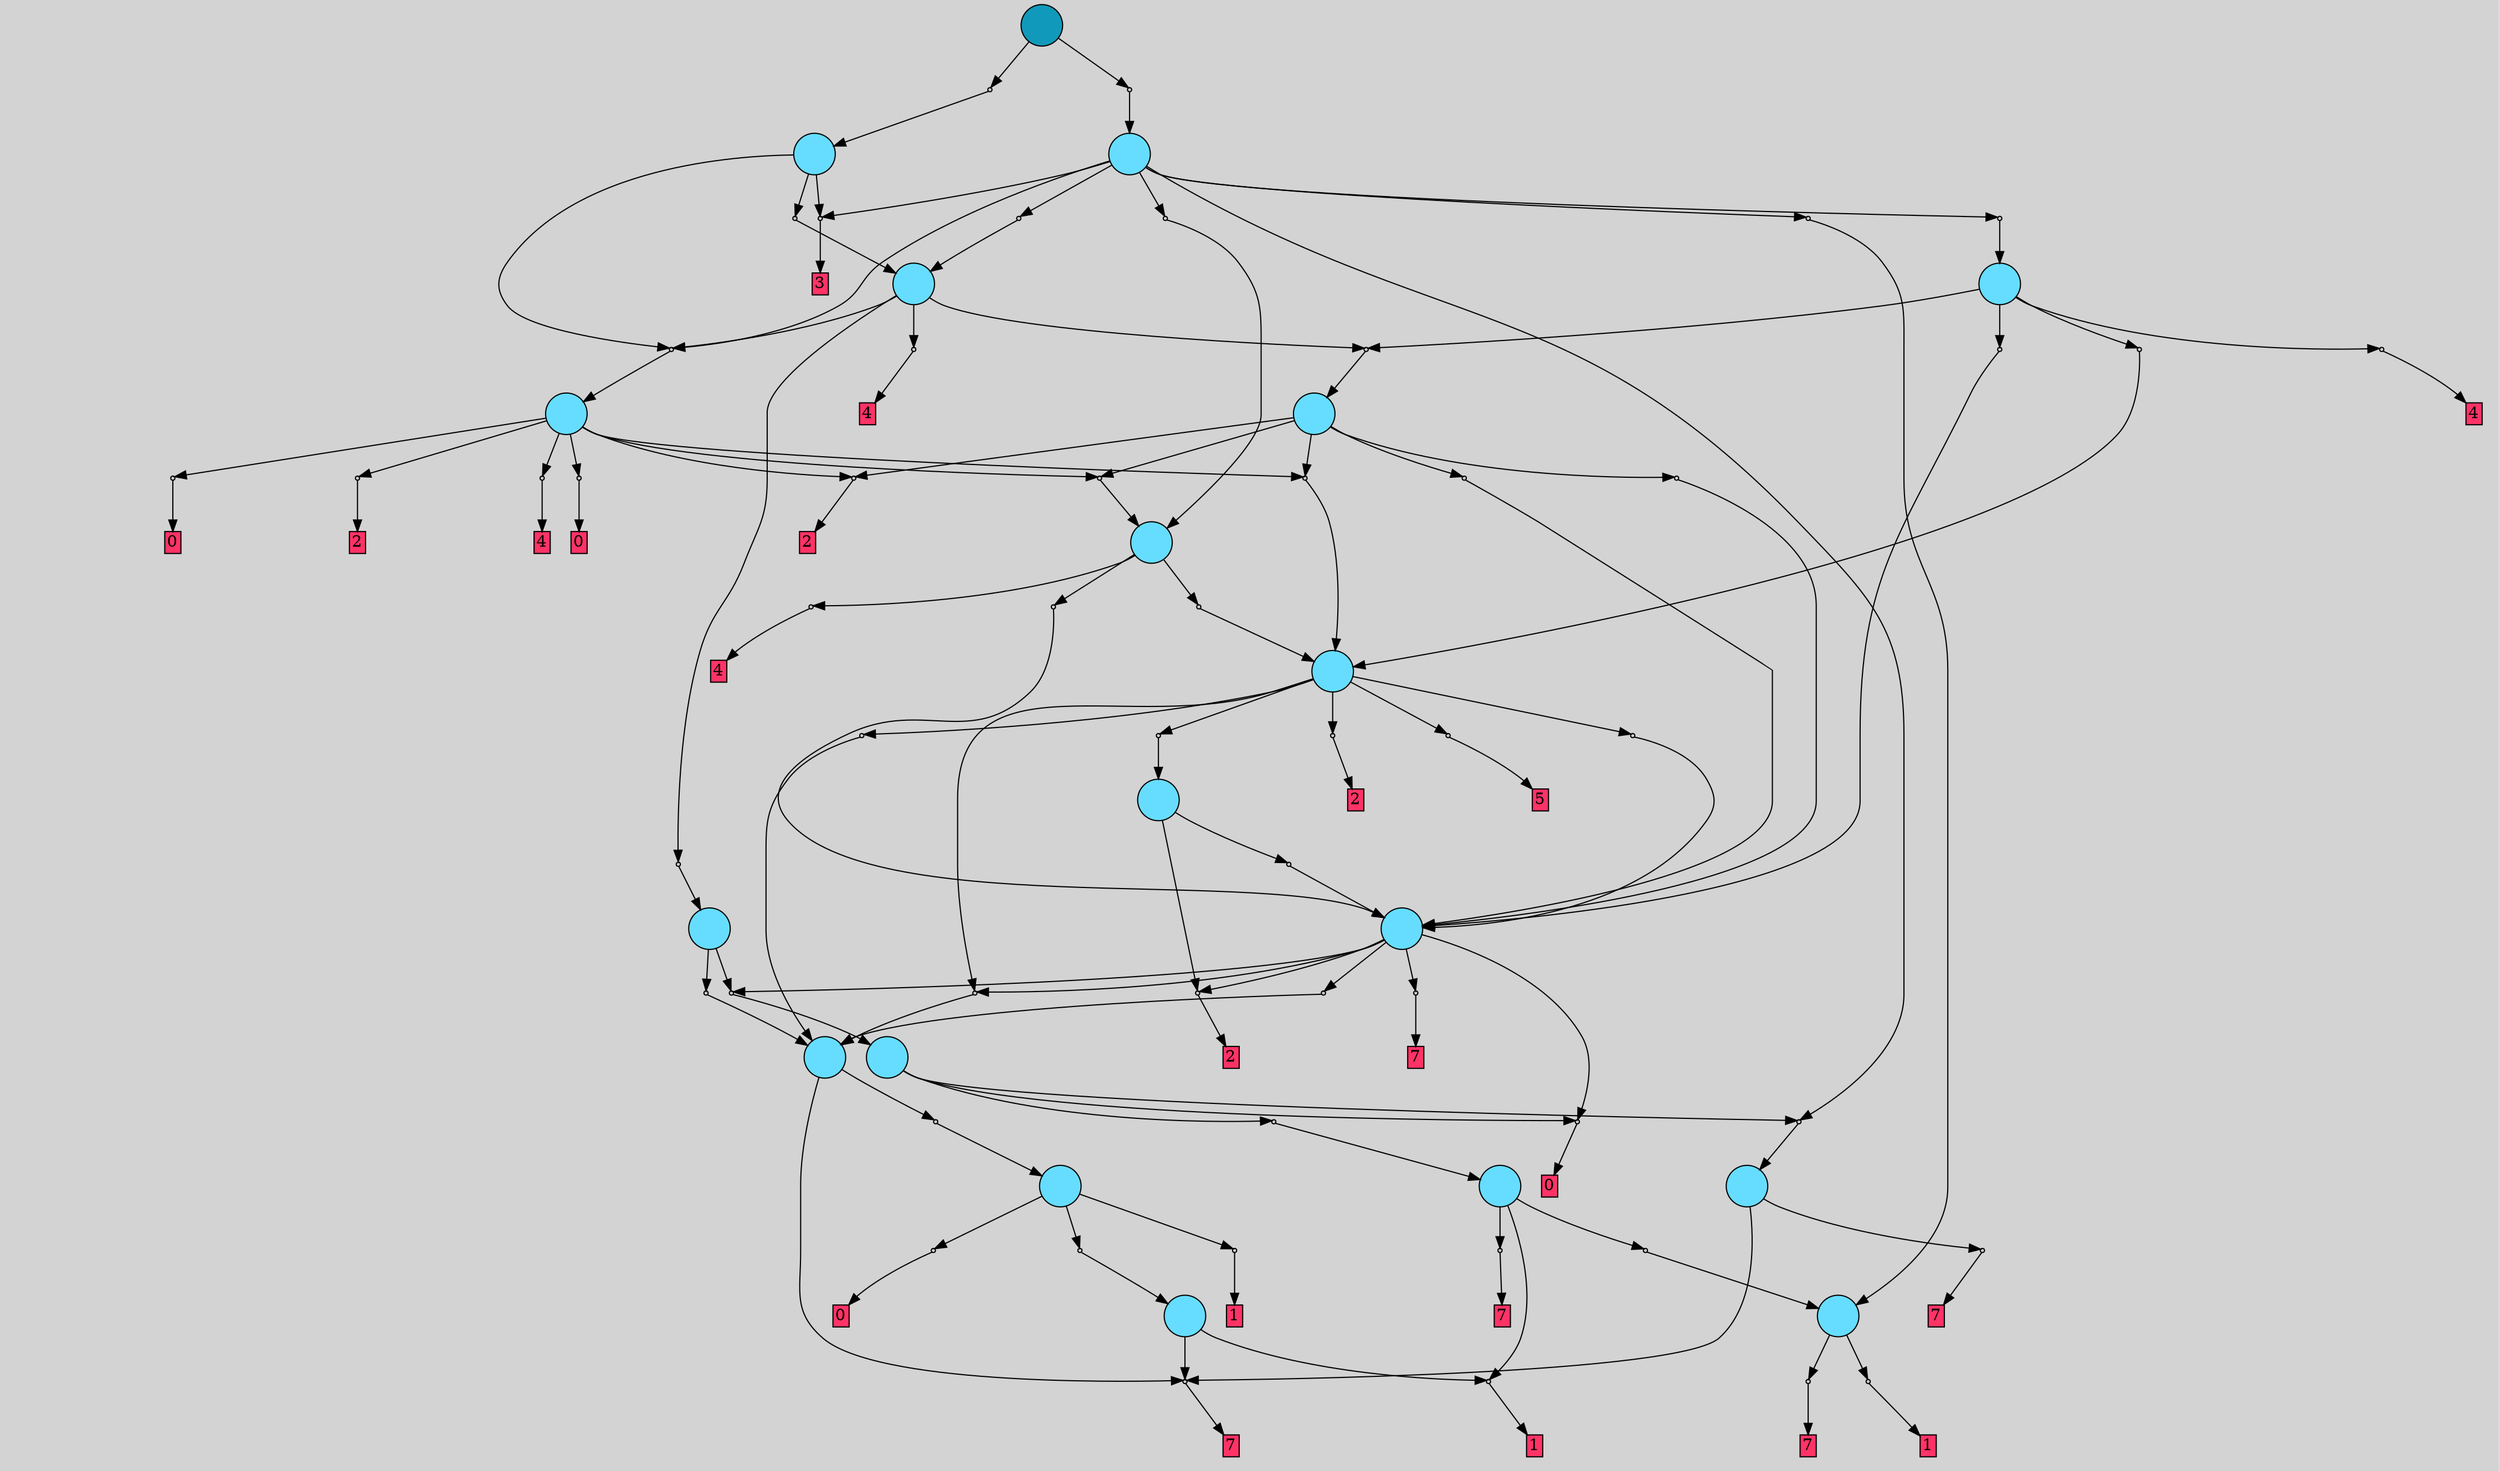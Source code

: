 // File exported with GEGELATI v1.3.1
// On the 2024-07-15 14:43:12
// With the File::TPGGraphDotExporter
digraph{
	graph[pad = "0.212, 0.055" bgcolor = lightgray]
	node[shape=circle style = filled label = ""]
		T0 [fillcolor="#66ddff"]
		T1 [fillcolor="#66ddff"]
		T2 [fillcolor="#66ddff"]
		T3 [fillcolor="#66ddff"]
		T4 [fillcolor="#66ddff"]
		T5 [fillcolor="#66ddff"]
		T6 [fillcolor="#66ddff"]
		T7 [fillcolor="#66ddff"]
		T8 [fillcolor="#66ddff"]
		T9 [fillcolor="#66ddff"]
		T10 [fillcolor="#66ddff"]
		T11 [fillcolor="#66ddff"]
		T12 [fillcolor="#66ddff"]
		T13 [fillcolor="#66ddff"]
		T14 [fillcolor="#66ddff"]
		T15 [fillcolor="#66ddff"]
		T16 [fillcolor="#66ddff"]
		T17 [fillcolor="#66ddff"]
		T18 [fillcolor="#1199bb"]
		P0 [fillcolor="#cccccc" shape=point] //
		I0 [shape=box style=invis label="7|0&2|7#0|7&#92;n"]
		P0 -> I0[style=invis]
		A0 [fillcolor="#ff3366" shape=box margin=0.03 width=0 height=0 label="7"]
		T0 -> P0 -> A0
		P1 [fillcolor="#cccccc" shape=point] //
		I1 [shape=box style=invis label=""]
		P1 -> I1[style=invis]
		A1 [fillcolor="#ff3366" shape=box margin=0.03 width=0 height=0 label="1"]
		T0 -> P1 -> A1
		P2 [fillcolor="#cccccc" shape=point] //
		I2 [shape=box style=invis label="2|0&1|1#2|0&#92;n"]
		P2 -> I2[style=invis]
		A2 [fillcolor="#ff3366" shape=box margin=0.03 width=0 height=0 label="1"]
		T1 -> P2 -> A2
		P3 [fillcolor="#cccccc" shape=point] //
		I3 [shape=box style=invis label="2|0&2|1#3|5&#92;n"]
		P3 -> I3[style=invis]
		A3 [fillcolor="#ff3366" shape=box margin=0.03 width=0 height=0 label="7"]
		T1 -> P3 -> A3
		T2 -> P3
		P4 [fillcolor="#cccccc" shape=point] //
		I4 [shape=box style=invis label="8|1&2|0#4|4&#92;n1|0&2|4#0|1&#92;n"]
		P4 -> I4[style=invis]
		A4 [fillcolor="#ff3366" shape=box margin=0.03 width=0 height=0 label="7"]
		T2 -> P4 -> A4
		P5 [fillcolor="#cccccc" shape=point] //
		I5 [shape=box style=invis label="2|0&3|1#2|0&#92;n"]
		P5 -> I5[style=invis]
		T3 -> P5 -> T0
		P6 [fillcolor="#cccccc" shape=point] //
		I6 [shape=box style=invis label="3|0&1|5#1|6&#92;n"]
		P6 -> I6[style=invis]
		A5 [fillcolor="#ff3366" shape=box margin=0.03 width=0 height=0 label="7"]
		T3 -> P6 -> A5
		T3 -> P2
		P7 [fillcolor="#cccccc" shape=point] //
		I7 [shape=box style=invis label="2|0&2|1#3|5&#92;n"]
		P7 -> I7[style=invis]
		T4 -> P7 -> T1
		P8 [fillcolor="#cccccc" shape=point] //
		I8 [shape=box style=invis label=""]
		P8 -> I8[style=invis]
		A6 [fillcolor="#ff3366" shape=box margin=0.03 width=0 height=0 label="1"]
		T4 -> P8 -> A6
		P9 [fillcolor="#cccccc" shape=point] //
		I9 [shape=box style=invis label="4|0&1|0#4|0&#92;n"]
		P9 -> I9[style=invis]
		A7 [fillcolor="#ff3366" shape=box margin=0.03 width=0 height=0 label="0"]
		T4 -> P9 -> A7
		P10 [fillcolor="#cccccc" shape=point] //
		I10 [shape=box style=invis label="4|0&4|3#0|0&#92;n"]
		P10 -> I10[style=invis]
		T5 -> P10 -> T4
		T5 -> P3
		P11 [fillcolor="#cccccc" shape=point] //
		I11 [shape=box style=invis label=""]
		P11 -> I11[style=invis]
		T6 -> P11 -> T3
		P12 [fillcolor="#cccccc" shape=point] //
		I12 [shape=box style=invis label="2|0&2|1#3|5&#92;n"]
		P12 -> I12[style=invis]
		T6 -> P12 -> T2
		P13 [fillcolor="#cccccc" shape=point] //
		I13 [shape=box style=invis label="4|0&1|0#4|0&#92;n"]
		P13 -> I13[style=invis]
		A8 [fillcolor="#ff3366" shape=box margin=0.03 width=0 height=0 label="0"]
		T6 -> P13 -> A8
		P14 [fillcolor="#cccccc" shape=point] //
		I14 [shape=box style=invis label="2|0&3|1#1|5&#92;n"]
		P14 -> I14[style=invis]
		T7 -> P14 -> T6
		P15 [fillcolor="#cccccc" shape=point] //
		I15 [shape=box style=invis label="2|0&3|0#1|7&#92;n"]
		P15 -> I15[style=invis]
		T7 -> P15 -> T5
		P16 [fillcolor="#cccccc" shape=point] //
		I16 [shape=box style=invis label="5|0&0|2#3|1&#92;n"]
		P16 -> I16[style=invis]
		T8 -> P16 -> T5
		T8 -> P14
		P17 [fillcolor="#cccccc" shape=point] //
		I17 [shape=box style=invis label="3|0&3|5#2|6&#92;n"]
		P17 -> I17[style=invis]
		A9 [fillcolor="#ff3366" shape=box margin=0.03 width=0 height=0 label="2"]
		T8 -> P17 -> A9
		P18 [fillcolor="#cccccc" shape=point] //
		I18 [shape=box style=invis label="2|0&1|0#3|4&#92;n"]
		P18 -> I18[style=invis]
		T8 -> P18 -> T5
		T8 -> P13
		P19 [fillcolor="#cccccc" shape=point] //
		I19 [shape=box style=invis label="7|0&2|7#0|7&#92;n"]
		P19 -> I19[style=invis]
		A10 [fillcolor="#ff3366" shape=box margin=0.03 width=0 height=0 label="7"]
		T8 -> P19 -> A10
		T9 -> P17
		P20 [fillcolor="#cccccc" shape=point] //
		I20 [shape=box style=invis label="2|0&4|1#1|5&#92;n"]
		P20 -> I20[style=invis]
		T9 -> P20 -> T8
		P21 [fillcolor="#cccccc" shape=point] //
		I21 [shape=box style=invis label="2|0&3|6#2|7&#92;n"]
		P21 -> I21[style=invis]
		T10 -> P21 -> T5
		P22 [fillcolor="#cccccc" shape=point] //
		I22 [shape=box style=invis label="8|0&2|1#4|3&#92;n"]
		P22 -> I22[style=invis]
		A11 [fillcolor="#ff3366" shape=box margin=0.03 width=0 height=0 label="2"]
		T10 -> P22 -> A11
		P23 [fillcolor="#cccccc" shape=point] //
		I23 [shape=box style=invis label="2|0&3|1#3|5&#92;n"]
		P23 -> I23[style=invis]
		A12 [fillcolor="#ff3366" shape=box margin=0.03 width=0 height=0 label="5"]
		T10 -> P23 -> A12
		P24 [fillcolor="#cccccc" shape=point] //
		I24 [shape=box style=invis label="2|0&4|7#1|7&#92;n"]
		P24 -> I24[style=invis]
		T10 -> P24 -> T9
		P25 [fillcolor="#cccccc" shape=point] //
		I25 [shape=box style=invis label="2|0&4|4#1|5&#92;n"]
		P25 -> I25[style=invis]
		T10 -> P25 -> T8
		T10 -> P18
		P26 [fillcolor="#cccccc" shape=point] //
		I26 [shape=box style=invis label="2|0&4|6#1|6&#92;n"]
		P26 -> I26[style=invis]
		T11 -> P26 -> T8
		P27 [fillcolor="#cccccc" shape=point] //
		I27 [shape=box style=invis label="3|0&2|3#0|1&#92;n"]
		P27 -> I27[style=invis]
		T11 -> P27 -> T10
		P28 [fillcolor="#cccccc" shape=point] //
		I28 [shape=box style=invis label="3|0&2|2#0|1&#92;n"]
		P28 -> I28[style=invis]
		A13 [fillcolor="#ff3366" shape=box margin=0.03 width=0 height=0 label="4"]
		T11 -> P28 -> A13
		P29 [fillcolor="#cccccc" shape=point] //
		I29 [shape=box style=invis label="3|0&2|3#0|1&#92;n"]
		P29 -> I29[style=invis]
		T12 -> P29 -> T10
		P30 [fillcolor="#cccccc" shape=point] //
		I30 [shape=box style=invis label="2|0&1|0#4|3&#92;n"]
		P30 -> I30[style=invis]
		T12 -> P30 -> T11
		P31 [fillcolor="#cccccc" shape=point] //
		I31 [shape=box style=invis label="8|0&2|1#4|3&#92;n"]
		P31 -> I31[style=invis]
		A14 [fillcolor="#ff3366" shape=box margin=0.03 width=0 height=0 label="2"]
		T12 -> P31 -> A14
		P32 [fillcolor="#cccccc" shape=point] //
		I32 [shape=box style=invis label="2|0&4|6#1|6&#92;n"]
		P32 -> I32[style=invis]
		T12 -> P32 -> T8
		P33 [fillcolor="#cccccc" shape=point] //
		I33 [shape=box style=invis label="2|0&4|2#1|6&#92;n"]
		P33 -> I33[style=invis]
		T12 -> P33 -> T8
		T13 -> P29
		T13 -> P30
		T13 -> P31
		P34 [fillcolor="#cccccc" shape=point] //
		I34 [shape=box style=invis label="7|0&3|7#4|6&#92;n"]
		P34 -> I34[style=invis]
		A15 [fillcolor="#ff3366" shape=box margin=0.03 width=0 height=0 label="0"]
		T13 -> P34 -> A15
		P35 [fillcolor="#cccccc" shape=point] //
		I35 [shape=box style=invis label="4|0&2|0#1|0&#92;n"]
		P35 -> I35[style=invis]
		A16 [fillcolor="#ff3366" shape=box margin=0.03 width=0 height=0 label="0"]
		T13 -> P35 -> A16
		P36 [fillcolor="#cccccc" shape=point] //
		I36 [shape=box style=invis label="8|0&0|1#2|3&#92;n"]
		P36 -> I36[style=invis]
		A17 [fillcolor="#ff3366" shape=box margin=0.03 width=0 height=0 label="2"]
		T13 -> P36 -> A17
		P37 [fillcolor="#cccccc" shape=point] //
		I37 [shape=box style=invis label="3|0&2|2#0|1&#92;n"]
		P37 -> I37[style=invis]
		A18 [fillcolor="#ff3366" shape=box margin=0.03 width=0 height=0 label="4"]
		T13 -> P37 -> A18
		P38 [fillcolor="#cccccc" shape=point] //
		I38 [shape=box style=invis label="2|0&4|1#1|6&#92;n"]
		P38 -> I38[style=invis]
		T14 -> P38 -> T12
		P39 [fillcolor="#cccccc" shape=point] //
		I39 [shape=box style=invis label="3|0&2|3#0|1&#92;n"]
		P39 -> I39[style=invis]
		T14 -> P39 -> T10
		P40 [fillcolor="#cccccc" shape=point] //
		I40 [shape=box style=invis label="2|0&4|2#1|3&#92;n"]
		P40 -> I40[style=invis]
		T14 -> P40 -> T8
		P41 [fillcolor="#cccccc" shape=point] //
		I41 [shape=box style=invis label="3|0&2|2#0|1&#92;n"]
		P41 -> I41[style=invis]
		A19 [fillcolor="#ff3366" shape=box margin=0.03 width=0 height=0 label="4"]
		T14 -> P41 -> A19
		P42 [fillcolor="#cccccc" shape=point] //
		I42 [shape=box style=invis label="3|0&2|2#0|1&#92;n"]
		P42 -> I42[style=invis]
		A20 [fillcolor="#ff3366" shape=box margin=0.03 width=0 height=0 label="4"]
		T15 -> P42 -> A20
		P43 [fillcolor="#cccccc" shape=point] //
		I43 [shape=box style=invis label="2|0&4|4#2|0&#92;n"]
		P43 -> I43[style=invis]
		T15 -> P43 -> T7
		T15 -> P38
		P44 [fillcolor="#cccccc" shape=point] //
		I44 [shape=box style=invis label="4|0&4|0#4|0&#92;n"]
		P44 -> I44[style=invis]
		T15 -> P44 -> T13
		P45 [fillcolor="#cccccc" shape=point] //
		I45 [shape=box style=invis label="2|0&4|1#2|0&#92;n"]
		P45 -> I45[style=invis]
		T16 -> P45 -> T15
		P46 [fillcolor="#cccccc" shape=point] //
		I46 [shape=box style=invis label="2|0&2|2#3|5&#92;n"]
		P46 -> I46[style=invis]
		A21 [fillcolor="#ff3366" shape=box margin=0.03 width=0 height=0 label="3"]
		T16 -> P46 -> A21
		T16 -> P44
		P47 [fillcolor="#cccccc" shape=point] //
		I47 [shape=box style=invis label="2|0&4|3#2|0&#92;n"]
		P47 -> I47[style=invis]
		T17 -> P47 -> T15
		T17 -> P46
		T17 -> P44
		P48 [fillcolor="#cccccc" shape=point] //
		I48 [shape=box style=invis label="0|6&4|4#3|1&#92;n2|0&0|6#1|1&#92;n"]
		P48 -> I48[style=invis]
		T17 -> P48 -> T14
		P49 [fillcolor="#cccccc" shape=point] //
		I49 [shape=box style=invis label="2|0&3|1#2|0&#92;n"]
		P49 -> I49[style=invis]
		T17 -> P49 -> T0
		P50 [fillcolor="#cccccc" shape=point] //
		I50 [shape=box style=invis label="0|2&4|0#4|3&#92;n4|0&0|2#4|2&#92;n"]
		P50 -> I50[style=invis]
		T17 -> P50 -> T11
		T17 -> P12
		P51 [fillcolor="#cccccc" shape=point] //
		I51 [shape=box style=invis label="2|0&4|5#4|1&#92;n"]
		P51 -> I51[style=invis]
		T18 -> P51 -> T16
		P52 [fillcolor="#cccccc" shape=point] //
		I52 [shape=box style=invis label="3|0&1|3#0|0&#92;n"]
		P52 -> I52[style=invis]
		T18 -> P52 -> T17
		{ rank= same T18 }
}
